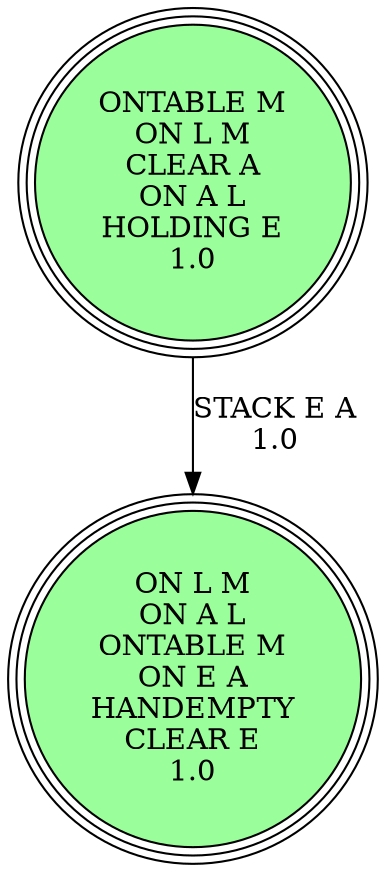 digraph {
"ONTABLE M\nON L M\nCLEAR A\nON A L\nHOLDING E\n1.0\n" -> "ON L M\nON A L\nONTABLE M\nON E A\nHANDEMPTY\nCLEAR E\n1.0\n"[label="STACK E A\n1.0\n"];
"ON L M\nON A L\nONTABLE M\nON E A\nHANDEMPTY\nCLEAR E\n1.0\n" [shape=circle, style=filled, fillcolor=palegreen1, peripheries=3];
"ON L M\nON A L\nONTABLE M\nON E A\nHANDEMPTY\nCLEAR E\n1.0\n" [shape=circle, style=filled, fillcolor=palegreen1, peripheries=3];
"ONTABLE M\nON L M\nCLEAR A\nON A L\nHOLDING E\n1.0\n" [shape=circle, style=filled, fillcolor=palegreen1, peripheries=3];
}

